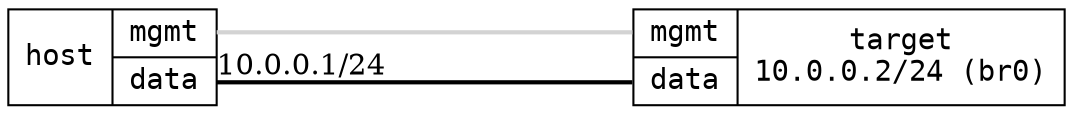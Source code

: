 graph "1x2" {
	layout="neato";
	overlap="false";
	esep="+80";

        node [shape=record, fontname="monospace"];
	edge [color="cornflowerblue", penwidth="2"];

	host [
	    label="host | { <mgmt> mgmt | <data> data }",
	    pos="0,12!",
	    kind="controller",
	];

        target [
	    label="{ <mgmt> mgmt | <data> data } | target\n10.0.0.2/24 (br0)",
	    pos="10,12!",

	    kind="infix",
	];

	host:mgmt -- target:mgmt  [kind=mgmt, color="lightgray"]
	host:data -- target:data [color=black, fontcolor=black, taillabel="10.0.0.1/24"]
}
